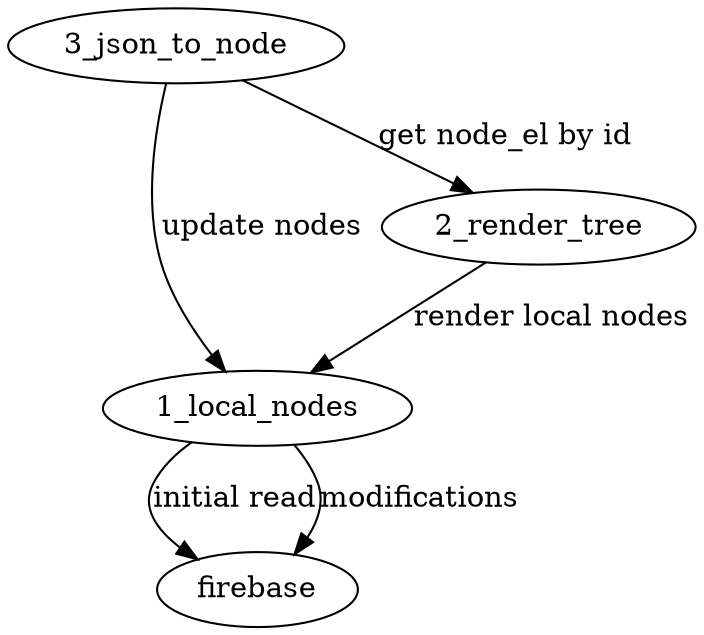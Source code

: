 digraph G {
    "1_local_nodes" -> firebase [label="initial read"]
    "1_local_nodes" -> firebase [label="modifications"]
    "2_render_tree" -> "1_local_nodes" [label="render local nodes"]
    "3_json_to_node" -> "1_local_nodes" [label="update nodes"]
    "3_json_to_node" -> "2_render_tree" [label="get node_el by id"]
}